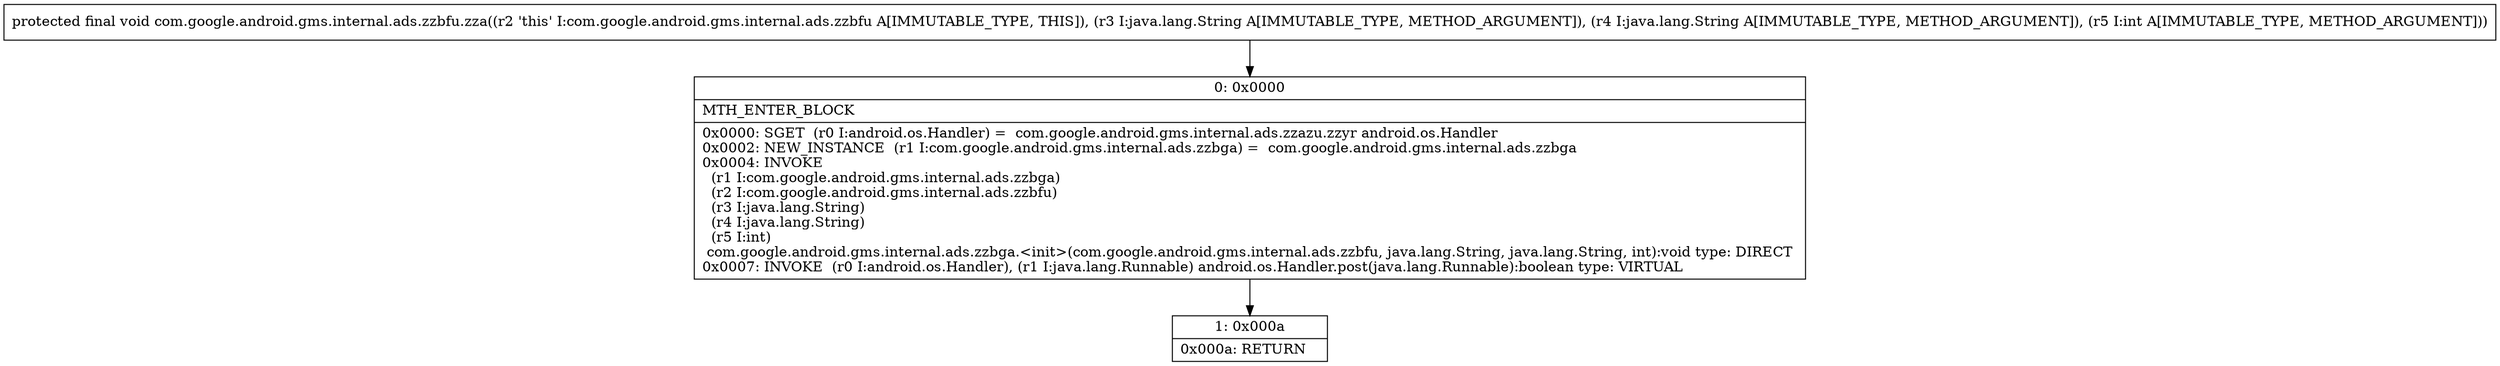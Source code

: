 digraph "CFG forcom.google.android.gms.internal.ads.zzbfu.zza(Ljava\/lang\/String;Ljava\/lang\/String;I)V" {
Node_0 [shape=record,label="{0\:\ 0x0000|MTH_ENTER_BLOCK\l|0x0000: SGET  (r0 I:android.os.Handler) =  com.google.android.gms.internal.ads.zzazu.zzyr android.os.Handler \l0x0002: NEW_INSTANCE  (r1 I:com.google.android.gms.internal.ads.zzbga) =  com.google.android.gms.internal.ads.zzbga \l0x0004: INVOKE  \l  (r1 I:com.google.android.gms.internal.ads.zzbga)\l  (r2 I:com.google.android.gms.internal.ads.zzbfu)\l  (r3 I:java.lang.String)\l  (r4 I:java.lang.String)\l  (r5 I:int)\l com.google.android.gms.internal.ads.zzbga.\<init\>(com.google.android.gms.internal.ads.zzbfu, java.lang.String, java.lang.String, int):void type: DIRECT \l0x0007: INVOKE  (r0 I:android.os.Handler), (r1 I:java.lang.Runnable) android.os.Handler.post(java.lang.Runnable):boolean type: VIRTUAL \l}"];
Node_1 [shape=record,label="{1\:\ 0x000a|0x000a: RETURN   \l}"];
MethodNode[shape=record,label="{protected final void com.google.android.gms.internal.ads.zzbfu.zza((r2 'this' I:com.google.android.gms.internal.ads.zzbfu A[IMMUTABLE_TYPE, THIS]), (r3 I:java.lang.String A[IMMUTABLE_TYPE, METHOD_ARGUMENT]), (r4 I:java.lang.String A[IMMUTABLE_TYPE, METHOD_ARGUMENT]), (r5 I:int A[IMMUTABLE_TYPE, METHOD_ARGUMENT])) }"];
MethodNode -> Node_0;
Node_0 -> Node_1;
}

